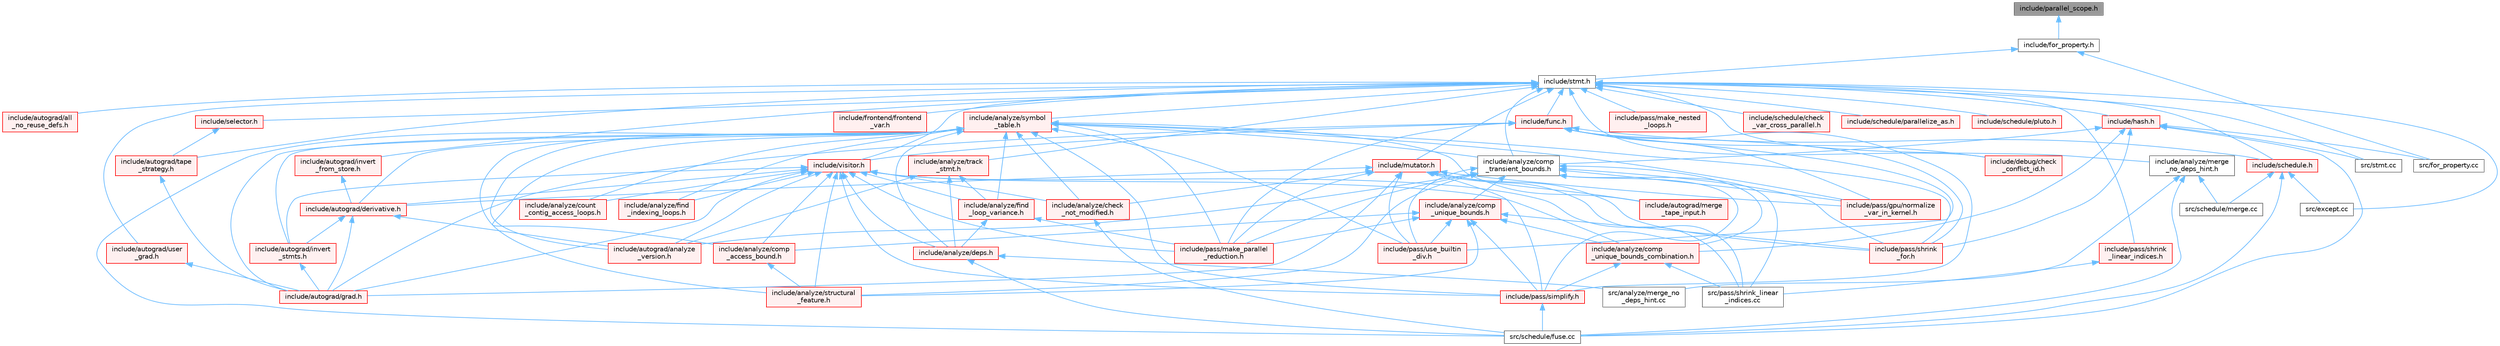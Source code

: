 digraph "include/parallel_scope.h"
{
 // LATEX_PDF_SIZE
  bgcolor="transparent";
  edge [fontname=Helvetica,fontsize=10,labelfontname=Helvetica,labelfontsize=10];
  node [fontname=Helvetica,fontsize=10,shape=box,height=0.2,width=0.4];
  Node1 [label="include/parallel_scope.h",height=0.2,width=0.4,color="gray40", fillcolor="grey60", style="filled", fontcolor="black",tooltip=" "];
  Node1 -> Node2 [dir="back",color="steelblue1",style="solid"];
  Node2 [label="include/for_property.h",height=0.2,width=0.4,color="grey40", fillcolor="white", style="filled",URL="$for__property_8h.html",tooltip=" "];
  Node2 -> Node3 [dir="back",color="steelblue1",style="solid"];
  Node3 [label="include/stmt.h",height=0.2,width=0.4,color="grey40", fillcolor="white", style="filled",URL="$stmt_8h.html",tooltip=" "];
  Node3 -> Node4 [dir="back",color="steelblue1",style="solid"];
  Node4 [label="include/analyze/comp\l_transient_bounds.h",height=0.2,width=0.4,color="grey40", fillcolor="white", style="filled",URL="$comp__transient__bounds_8h.html",tooltip=" "];
  Node4 -> Node5 [dir="back",color="steelblue1",style="solid"];
  Node5 [label="include/analyze/comp\l_unique_bounds.h",height=0.2,width=0.4,color="red", fillcolor="#FFF0F0", style="filled",URL="$comp__unique__bounds_8h.html",tooltip=" "];
  Node5 -> Node6 [dir="back",color="steelblue1",style="solid"];
  Node6 [label="include/analyze/comp\l_access_bound.h",height=0.2,width=0.4,color="red", fillcolor="#FFF0F0", style="filled",URL="$comp__access__bound_8h.html",tooltip=" "];
  Node6 -> Node7 [dir="back",color="steelblue1",style="solid"];
  Node7 [label="include/analyze/structural\l_feature.h",height=0.2,width=0.4,color="red", fillcolor="#FFF0F0", style="filled",URL="$structural__feature_8h.html",tooltip=" "];
  Node5 -> Node17 [dir="back",color="steelblue1",style="solid"];
  Node17 [label="include/analyze/comp\l_unique_bounds_combination.h",height=0.2,width=0.4,color="red", fillcolor="#FFF0F0", style="filled",URL="$comp__unique__bounds__combination_8h.html",tooltip=" "];
  Node17 -> Node18 [dir="back",color="steelblue1",style="solid"];
  Node18 [label="include/pass/simplify.h",height=0.2,width=0.4,color="red", fillcolor="#FFF0F0", style="filled",URL="$simplify_8h.html",tooltip=" "];
  Node18 -> Node14 [dir="back",color="steelblue1",style="solid"];
  Node14 [label="src/schedule/fuse.cc",height=0.2,width=0.4,color="grey40", fillcolor="white", style="filled",URL="$fuse_8cc.html",tooltip=" "];
  Node17 -> Node38 [dir="back",color="steelblue1",style="solid"];
  Node38 [label="src/pass/shrink_linear\l_indices.cc",height=0.2,width=0.4,color="grey40", fillcolor="white", style="filled",URL="$shrink__linear__indices_8cc.html",tooltip=" "];
  Node5 -> Node7 [dir="back",color="steelblue1",style="solid"];
  Node5 -> Node42 [dir="back",color="steelblue1",style="solid"];
  Node42 [label="include/pass/make_parallel\l_reduction.h",height=0.2,width=0.4,color="red", fillcolor="#FFF0F0", style="filled",URL="$make__parallel__reduction_8h.html",tooltip=" "];
  Node5 -> Node43 [dir="back",color="steelblue1",style="solid"];
  Node43 [label="include/pass/shrink\l_for.h",height=0.2,width=0.4,color="red", fillcolor="#FFF0F0", style="filled",URL="$shrink__for_8h.html",tooltip=" "];
  Node5 -> Node18 [dir="back",color="steelblue1",style="solid"];
  Node5 -> Node46 [dir="back",color="steelblue1",style="solid"];
  Node46 [label="include/pass/use_builtin\l_div.h",height=0.2,width=0.4,color="red", fillcolor="#FFF0F0", style="filled",URL="$use__builtin__div_8h.html",tooltip=" "];
  Node4 -> Node17 [dir="back",color="steelblue1",style="solid"];
  Node4 -> Node7 [dir="back",color="steelblue1",style="solid"];
  Node4 -> Node48 [dir="back",color="steelblue1",style="solid"];
  Node48 [label="include/autograd/analyze\l_version.h",height=0.2,width=0.4,color="red", fillcolor="#FFF0F0", style="filled",URL="$analyze__version_8h.html",tooltip=" "];
  Node4 -> Node50 [dir="back",color="steelblue1",style="solid"];
  Node50 [label="include/pass/gpu/normalize\l_var_in_kernel.h",height=0.2,width=0.4,color="red", fillcolor="#FFF0F0", style="filled",URL="$normalize__var__in__kernel_8h.html",tooltip=" "];
  Node4 -> Node42 [dir="back",color="steelblue1",style="solid"];
  Node4 -> Node43 [dir="back",color="steelblue1",style="solid"];
  Node4 -> Node18 [dir="back",color="steelblue1",style="solid"];
  Node4 -> Node46 [dir="back",color="steelblue1",style="solid"];
  Node4 -> Node38 [dir="back",color="steelblue1",style="solid"];
  Node3 -> Node51 [dir="back",color="steelblue1",style="solid"];
  Node51 [label="include/analyze/merge\l_no_deps_hint.h",height=0.2,width=0.4,color="grey40", fillcolor="white", style="filled",URL="$merge__no__deps__hint_8h.html",tooltip=" "];
  Node51 -> Node52 [dir="back",color="steelblue1",style="solid"];
  Node52 [label="src/analyze/merge_no\l_deps_hint.cc",height=0.2,width=0.4,color="grey40", fillcolor="white", style="filled",URL="$merge__no__deps__hint_8cc.html",tooltip=" "];
  Node51 -> Node14 [dir="back",color="steelblue1",style="solid"];
  Node51 -> Node53 [dir="back",color="steelblue1",style="solid"];
  Node53 [label="src/schedule/merge.cc",height=0.2,width=0.4,color="grey40", fillcolor="white", style="filled",URL="$merge_8cc.html",tooltip=" "];
  Node3 -> Node54 [dir="back",color="steelblue1",style="solid"];
  Node54 [label="include/analyze/symbol\l_table.h",height=0.2,width=0.4,color="red", fillcolor="#FFF0F0", style="filled",URL="$symbol__table_8h.html",tooltip=" "];
  Node54 -> Node55 [dir="back",color="steelblue1",style="solid"];
  Node55 [label="include/analyze/check\l_not_modified.h",height=0.2,width=0.4,color="red", fillcolor="#FFF0F0", style="filled",URL="$check__not__modified_8h.html",tooltip=" "];
  Node55 -> Node14 [dir="back",color="steelblue1",style="solid"];
  Node54 -> Node6 [dir="back",color="steelblue1",style="solid"];
  Node54 -> Node4 [dir="back",color="steelblue1",style="solid"];
  Node54 -> Node60 [dir="back",color="steelblue1",style="solid"];
  Node60 [label="include/analyze/count\l_contig_access_loops.h",height=0.2,width=0.4,color="red", fillcolor="#FFF0F0", style="filled",URL="$count__contig__access__loops_8h.html",tooltip=" "];
  Node54 -> Node62 [dir="back",color="steelblue1",style="solid"];
  Node62 [label="include/analyze/deps.h",height=0.2,width=0.4,color="red", fillcolor="#FFF0F0", style="filled",URL="$deps_8h.html",tooltip=" "];
  Node62 -> Node52 [dir="back",color="steelblue1",style="solid"];
  Node62 -> Node14 [dir="back",color="steelblue1",style="solid"];
  Node54 -> Node80 [dir="back",color="steelblue1",style="solid"];
  Node80 [label="include/analyze/find\l_indexing_loops.h",height=0.2,width=0.4,color="red", fillcolor="#FFF0F0", style="filled",URL="$find__indexing__loops_8h.html",tooltip=" "];
  Node54 -> Node83 [dir="back",color="steelblue1",style="solid"];
  Node83 [label="include/analyze/find\l_loop_variance.h",height=0.2,width=0.4,color="red", fillcolor="#FFF0F0", style="filled",URL="$find__loop__variance_8h.html",tooltip=" "];
  Node83 -> Node62 [dir="back",color="steelblue1",style="solid"];
  Node83 -> Node42 [dir="back",color="steelblue1",style="solid"];
  Node54 -> Node7 [dir="back",color="steelblue1",style="solid"];
  Node54 -> Node48 [dir="back",color="steelblue1",style="solid"];
  Node54 -> Node89 [dir="back",color="steelblue1",style="solid"];
  Node89 [label="include/autograd/derivative.h",height=0.2,width=0.4,color="red", fillcolor="#FFF0F0", style="filled",URL="$derivative_8h.html",tooltip=" "];
  Node89 -> Node48 [dir="back",color="steelblue1",style="solid"];
  Node89 -> Node91 [dir="back",color="steelblue1",style="solid"];
  Node91 [label="include/autograd/grad.h",height=0.2,width=0.4,color="red", fillcolor="#FFF0F0", style="filled",URL="$grad_8h.html",tooltip=" "];
  Node89 -> Node92 [dir="back",color="steelblue1",style="solid"];
  Node92 [label="include/autograd/invert\l_stmts.h",height=0.2,width=0.4,color="red", fillcolor="#FFF0F0", style="filled",URL="$invert__stmts_8h.html",tooltip=" "];
  Node92 -> Node91 [dir="back",color="steelblue1",style="solid"];
  Node54 -> Node91 [dir="back",color="steelblue1",style="solid"];
  Node54 -> Node92 [dir="back",color="steelblue1",style="solid"];
  Node54 -> Node95 [dir="back",color="steelblue1",style="solid"];
  Node95 [label="include/autograd/merge\l_tape_input.h",height=0.2,width=0.4,color="red", fillcolor="#FFF0F0", style="filled",URL="$merge__tape__input_8h.html",tooltip=" "];
  Node54 -> Node50 [dir="back",color="steelblue1",style="solid"];
  Node54 -> Node42 [dir="back",color="steelblue1",style="solid"];
  Node54 -> Node43 [dir="back",color="steelblue1",style="solid"];
  Node54 -> Node18 [dir="back",color="steelblue1",style="solid"];
  Node54 -> Node46 [dir="back",color="steelblue1",style="solid"];
  Node54 -> Node14 [dir="back",color="steelblue1",style="solid"];
  Node3 -> Node150 [dir="back",color="steelblue1",style="solid"];
  Node150 [label="include/analyze/track\l_stmt.h",height=0.2,width=0.4,color="red", fillcolor="#FFF0F0", style="filled",URL="$track__stmt_8h.html",tooltip=" "];
  Node150 -> Node62 [dir="back",color="steelblue1",style="solid"];
  Node150 -> Node83 [dir="back",color="steelblue1",style="solid"];
  Node150 -> Node48 [dir="back",color="steelblue1",style="solid"];
  Node3 -> Node152 [dir="back",color="steelblue1",style="solid"];
  Node152 [label="include/autograd/all\l_no_reuse_defs.h",height=0.2,width=0.4,color="red", fillcolor="#FFF0F0", style="filled",URL="$all__no__reuse__defs_8h.html",tooltip=" "];
  Node3 -> Node154 [dir="back",color="steelblue1",style="solid"];
  Node154 [label="include/autograd/invert\l_from_store.h",height=0.2,width=0.4,color="red", fillcolor="#FFF0F0", style="filled",URL="$invert__from__store_8h.html",tooltip=" "];
  Node154 -> Node89 [dir="back",color="steelblue1",style="solid"];
  Node3 -> Node156 [dir="back",color="steelblue1",style="solid"];
  Node156 [label="include/autograd/tape\l_strategy.h",height=0.2,width=0.4,color="red", fillcolor="#FFF0F0", style="filled",URL="$tape__strategy_8h.html",tooltip=" "];
  Node156 -> Node91 [dir="back",color="steelblue1",style="solid"];
  Node3 -> Node157 [dir="back",color="steelblue1",style="solid"];
  Node157 [label="include/autograd/user\l_grad.h",height=0.2,width=0.4,color="red", fillcolor="#FFF0F0", style="filled",URL="$user__grad_8h.html",tooltip=" "];
  Node157 -> Node91 [dir="back",color="steelblue1",style="solid"];
  Node3 -> Node159 [dir="back",color="steelblue1",style="solid"];
  Node159 [label="include/debug/check\l_conflict_id.h",height=0.2,width=0.4,color="red", fillcolor="#FFF0F0", style="filled",URL="$check__conflict__id_8h.html",tooltip=" "];
  Node3 -> Node161 [dir="back",color="steelblue1",style="solid"];
  Node161 [label="include/frontend/frontend\l_var.h",height=0.2,width=0.4,color="red", fillcolor="#FFF0F0", style="filled",URL="$frontend__var_8h.html",tooltip=" "];
  Node3 -> Node163 [dir="back",color="steelblue1",style="solid"];
  Node163 [label="include/func.h",height=0.2,width=0.4,color="red", fillcolor="#FFF0F0", style="filled",URL="$func_8h.html",tooltip=" "];
  Node163 -> Node91 [dir="back",color="steelblue1",style="solid"];
  Node163 -> Node159 [dir="back",color="steelblue1",style="solid"];
  Node163 -> Node50 [dir="back",color="steelblue1",style="solid"];
  Node163 -> Node42 [dir="back",color="steelblue1",style="solid"];
  Node163 -> Node43 [dir="back",color="steelblue1",style="solid"];
  Node163 -> Node18 [dir="back",color="steelblue1",style="solid"];
  Node163 -> Node46 [dir="back",color="steelblue1",style="solid"];
  Node163 -> Node132 [dir="back",color="steelblue1",style="solid"];
  Node132 [label="include/schedule.h",height=0.2,width=0.4,color="red", fillcolor="#FFF0F0", style="filled",URL="$schedule_8h.html",tooltip=" "];
  Node132 -> Node133 [dir="back",color="steelblue1",style="solid"];
  Node133 [label="src/except.cc",height=0.2,width=0.4,color="grey40", fillcolor="white", style="filled",URL="$except_8cc.html",tooltip=" "];
  Node132 -> Node14 [dir="back",color="steelblue1",style="solid"];
  Node132 -> Node53 [dir="back",color="steelblue1",style="solid"];
  Node163 -> Node197 [dir="back",color="steelblue1",style="solid"];
  Node197 [label="include/visitor.h",height=0.2,width=0.4,color="red", fillcolor="#FFF0F0", style="filled",URL="$visitor_8h.html",tooltip=" "];
  Node197 -> Node55 [dir="back",color="steelblue1",style="solid"];
  Node197 -> Node6 [dir="back",color="steelblue1",style="solid"];
  Node197 -> Node17 [dir="back",color="steelblue1",style="solid"];
  Node197 -> Node60 [dir="back",color="steelblue1",style="solid"];
  Node197 -> Node62 [dir="back",color="steelblue1",style="solid"];
  Node197 -> Node80 [dir="back",color="steelblue1",style="solid"];
  Node197 -> Node83 [dir="back",color="steelblue1",style="solid"];
  Node197 -> Node7 [dir="back",color="steelblue1",style="solid"];
  Node197 -> Node48 [dir="back",color="steelblue1",style="solid"];
  Node197 -> Node89 [dir="back",color="steelblue1",style="solid"];
  Node197 -> Node91 [dir="back",color="steelblue1",style="solid"];
  Node197 -> Node92 [dir="back",color="steelblue1",style="solid"];
  Node197 -> Node42 [dir="back",color="steelblue1",style="solid"];
  Node197 -> Node18 [dir="back",color="steelblue1",style="solid"];
  Node197 -> Node38 [dir="back",color="steelblue1",style="solid"];
  Node3 -> Node209 [dir="back",color="steelblue1",style="solid"];
  Node209 [label="include/hash.h",height=0.2,width=0.4,color="red", fillcolor="#FFF0F0", style="filled",URL="$hash_8h.html",tooltip=" "];
  Node209 -> Node4 [dir="back",color="steelblue1",style="solid"];
  Node209 -> Node17 [dir="back",color="steelblue1",style="solid"];
  Node209 -> Node43 [dir="back",color="steelblue1",style="solid"];
  Node209 -> Node216 [dir="back",color="steelblue1",style="solid"];
  Node216 [label="src/for_property.cc",height=0.2,width=0.4,color="grey40", fillcolor="white", style="filled",URL="$for__property_8cc.html",tooltip=" "];
  Node209 -> Node14 [dir="back",color="steelblue1",style="solid"];
  Node209 -> Node220 [dir="back",color="steelblue1",style="solid"];
  Node220 [label="src/stmt.cc",height=0.2,width=0.4,color="grey40", fillcolor="white", style="filled",URL="$stmt_8cc.html",tooltip=" "];
  Node3 -> Node223 [dir="back",color="steelblue1",style="solid"];
  Node223 [label="include/mutator.h",height=0.2,width=0.4,color="red", fillcolor="#FFF0F0", style="filled",URL="$mutator_8h.html",tooltip=" "];
  Node223 -> Node55 [dir="back",color="steelblue1",style="solid"];
  Node223 -> Node89 [dir="back",color="steelblue1",style="solid"];
  Node223 -> Node91 [dir="back",color="steelblue1",style="solid"];
  Node223 -> Node95 [dir="back",color="steelblue1",style="solid"];
  Node223 -> Node50 [dir="back",color="steelblue1",style="solid"];
  Node223 -> Node42 [dir="back",color="steelblue1",style="solid"];
  Node223 -> Node43 [dir="back",color="steelblue1",style="solid"];
  Node223 -> Node18 [dir="back",color="steelblue1",style="solid"];
  Node223 -> Node46 [dir="back",color="steelblue1",style="solid"];
  Node223 -> Node38 [dir="back",color="steelblue1",style="solid"];
  Node3 -> Node240 [dir="back",color="steelblue1",style="solid"];
  Node240 [label="include/pass/make_nested\l_loops.h",height=0.2,width=0.4,color="red", fillcolor="#FFF0F0", style="filled",URL="$make__nested__loops_8h.html",tooltip=" "];
  Node3 -> Node241 [dir="back",color="steelblue1",style="solid"];
  Node241 [label="include/pass/shrink\l_linear_indices.h",height=0.2,width=0.4,color="red", fillcolor="#FFF0F0", style="filled",URL="$shrink__linear__indices_8h.html",tooltip=" "];
  Node241 -> Node38 [dir="back",color="steelblue1",style="solid"];
  Node3 -> Node132 [dir="back",color="steelblue1",style="solid"];
  Node3 -> Node242 [dir="back",color="steelblue1",style="solid"];
  Node242 [label="include/schedule/check\l_var_cross_parallel.h",height=0.2,width=0.4,color="red", fillcolor="#FFF0F0", style="filled",URL="$check__var__cross__parallel_8h.html",tooltip=" "];
  Node3 -> Node243 [dir="back",color="steelblue1",style="solid"];
  Node243 [label="include/schedule/parallelize_as.h",height=0.2,width=0.4,color="red", fillcolor="#FFF0F0", style="filled",URL="$parallelize__as_8h.html",tooltip=" "];
  Node3 -> Node244 [dir="back",color="steelblue1",style="solid"];
  Node244 [label="include/schedule/pluto.h",height=0.2,width=0.4,color="red", fillcolor="#FFF0F0", style="filled",URL="$pluto_8h.html",tooltip=" "];
  Node3 -> Node245 [dir="back",color="steelblue1",style="solid"];
  Node245 [label="include/selector.h",height=0.2,width=0.4,color="red", fillcolor="#FFF0F0", style="filled",URL="$selector_8h.html",tooltip=" "];
  Node245 -> Node156 [dir="back",color="steelblue1",style="solid"];
  Node3 -> Node197 [dir="back",color="steelblue1",style="solid"];
  Node3 -> Node133 [dir="back",color="steelblue1",style="solid"];
  Node3 -> Node220 [dir="back",color="steelblue1",style="solid"];
  Node2 -> Node216 [dir="back",color="steelblue1",style="solid"];
}
